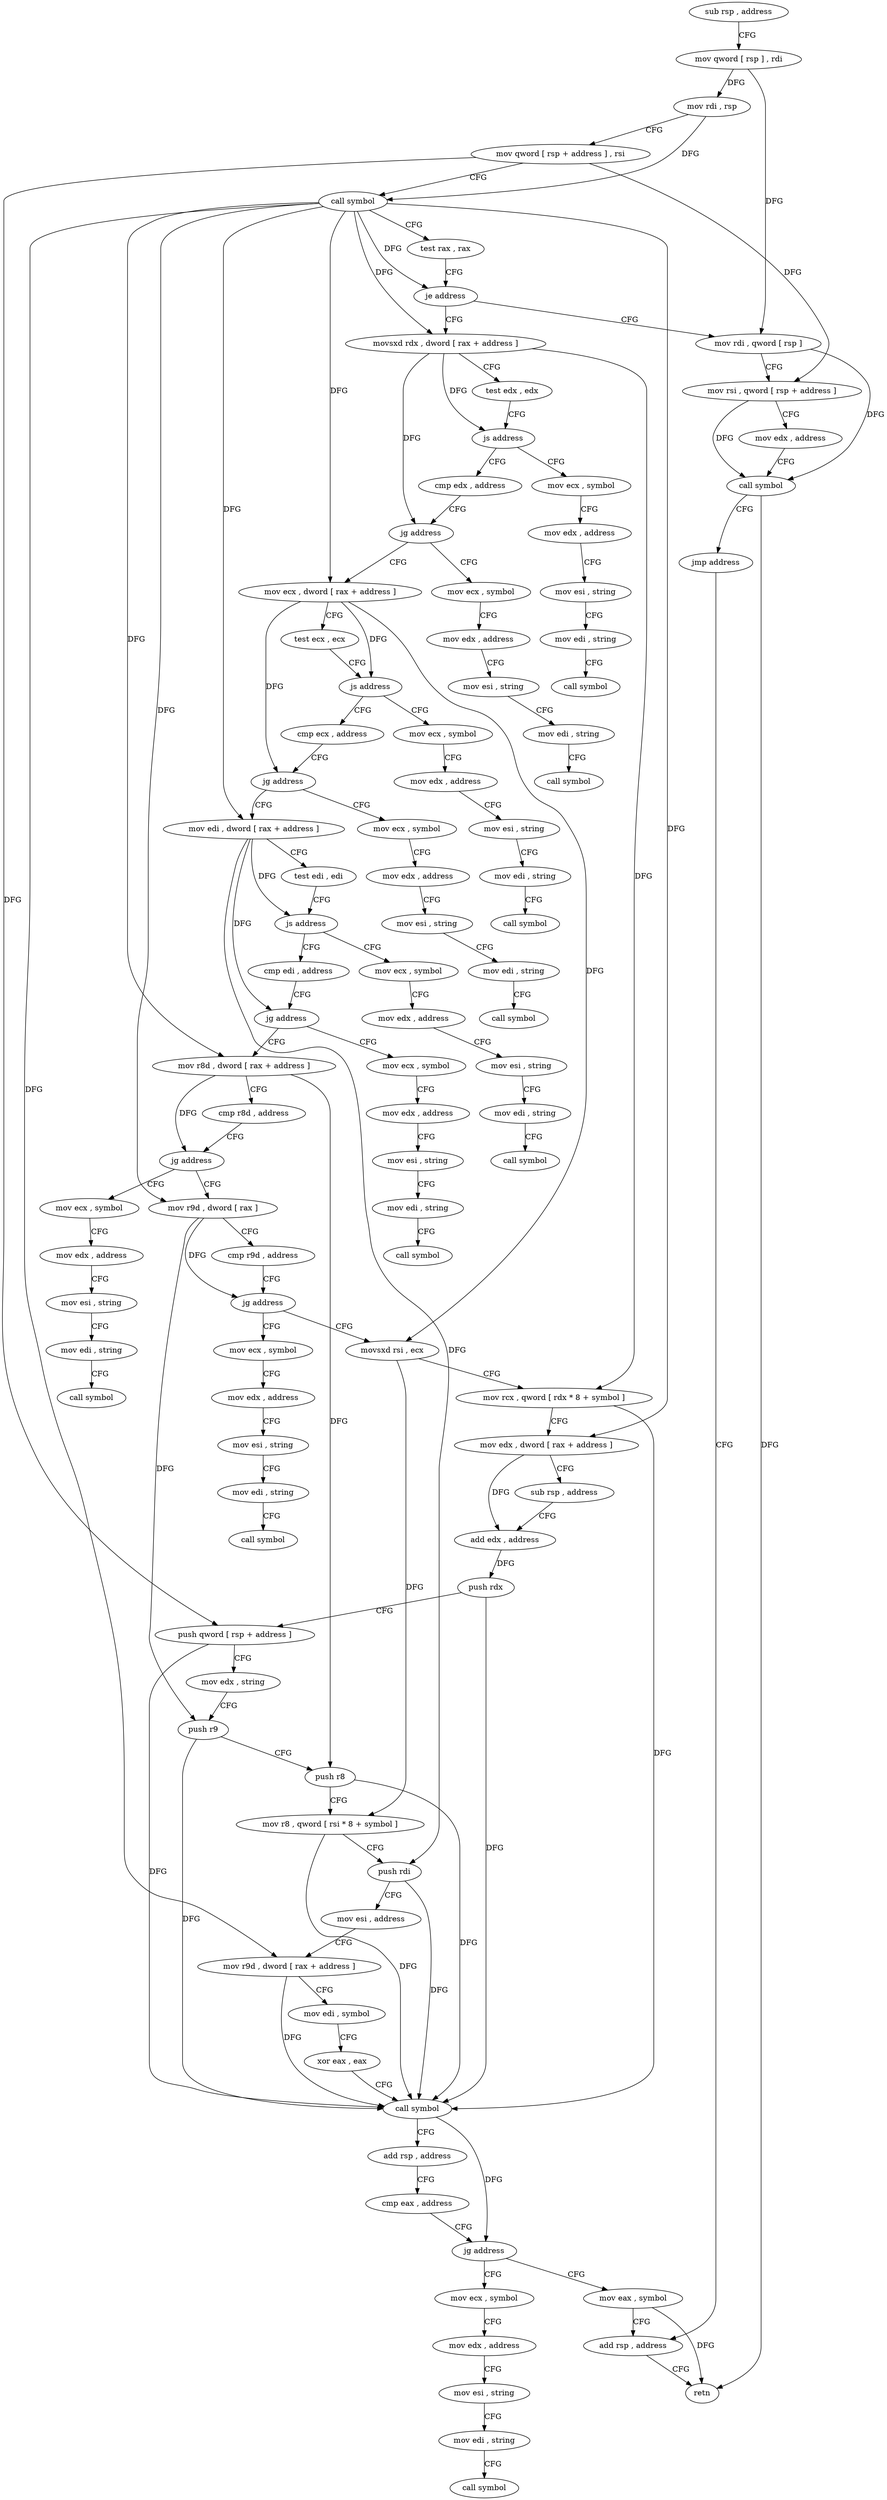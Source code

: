 digraph "func" {
"4237280" [label = "sub rsp , address" ]
"4237284" [label = "mov qword [ rsp ] , rdi" ]
"4237288" [label = "mov rdi , rsp" ]
"4237291" [label = "mov qword [ rsp + address ] , rsi" ]
"4237296" [label = "call symbol" ]
"4237301" [label = "test rax , rax" ]
"4237304" [label = "je address" ]
"4237488" [label = "mov rdi , qword [ rsp ]" ]
"4237310" [label = "movsxd rdx , dword [ rax + address ]" ]
"4237492" [label = "mov rsi , qword [ rsp + address ]" ]
"4237497" [label = "mov edx , address" ]
"4237502" [label = "call symbol" ]
"4237507" [label = "jmp address" ]
"4237482" [label = "add rsp , address" ]
"4237314" [label = "test edx , edx" ]
"4237316" [label = "js address" ]
"4237509" [label = "mov ecx , symbol" ]
"4237322" [label = "cmp edx , address" ]
"4237486" [label = "retn" ]
"4237514" [label = "mov edx , address" ]
"4237519" [label = "mov esi , string" ]
"4237524" [label = "mov edi , string" ]
"4237529" [label = "call symbol" ]
"4237325" [label = "jg address" ]
"4237709" [label = "mov ecx , symbol" ]
"4237331" [label = "mov ecx , dword [ rax + address ]" ]
"4237714" [label = "mov edx , address" ]
"4237719" [label = "mov esi , string" ]
"4237724" [label = "mov edi , string" ]
"4237729" [label = "call symbol" ]
"4237334" [label = "test ecx , ecx" ]
"4237336" [label = "js address" ]
"4237684" [label = "mov ecx , symbol" ]
"4237342" [label = "cmp ecx , address" ]
"4237689" [label = "mov edx , address" ]
"4237694" [label = "mov esi , string" ]
"4237699" [label = "mov edi , string" ]
"4237704" [label = "call symbol" ]
"4237345" [label = "jg address" ]
"4237659" [label = "mov ecx , symbol" ]
"4237351" [label = "mov edi , dword [ rax + address ]" ]
"4237664" [label = "mov edx , address" ]
"4237669" [label = "mov esi , string" ]
"4237674" [label = "mov edi , string" ]
"4237679" [label = "call symbol" ]
"4237354" [label = "test edi , edi" ]
"4237356" [label = "js address" ]
"4237634" [label = "mov ecx , symbol" ]
"4237362" [label = "cmp edi , address" ]
"4237639" [label = "mov edx , address" ]
"4237644" [label = "mov esi , string" ]
"4237649" [label = "mov edi , string" ]
"4237654" [label = "call symbol" ]
"4237365" [label = "jg address" ]
"4237609" [label = "mov ecx , symbol" ]
"4237371" [label = "mov r8d , dword [ rax + address ]" ]
"4237614" [label = "mov edx , address" ]
"4237619" [label = "mov esi , string" ]
"4237624" [label = "mov edi , string" ]
"4237629" [label = "call symbol" ]
"4237375" [label = "cmp r8d , address" ]
"4237379" [label = "jg address" ]
"4237584" [label = "mov ecx , symbol" ]
"4237385" [label = "mov r9d , dword [ rax ]" ]
"4237589" [label = "mov edx , address" ]
"4237594" [label = "mov esi , string" ]
"4237599" [label = "mov edi , string" ]
"4237604" [label = "call symbol" ]
"4237388" [label = "cmp r9d , address" ]
"4237392" [label = "jg address" ]
"4237559" [label = "mov ecx , symbol" ]
"4237398" [label = "movsxd rsi , ecx" ]
"4237564" [label = "mov edx , address" ]
"4237569" [label = "mov esi , string" ]
"4237574" [label = "mov edi , string" ]
"4237579" [label = "call symbol" ]
"4237401" [label = "mov rcx , qword [ rdx * 8 + symbol ]" ]
"4237409" [label = "mov edx , dword [ rax + address ]" ]
"4237412" [label = "sub rsp , address" ]
"4237416" [label = "add edx , address" ]
"4237422" [label = "push rdx" ]
"4237423" [label = "push qword [ rsp + address ]" ]
"4237427" [label = "mov edx , string" ]
"4237432" [label = "push r9" ]
"4237434" [label = "push r8" ]
"4237436" [label = "mov r8 , qword [ rsi * 8 + symbol ]" ]
"4237444" [label = "push rdi" ]
"4237445" [label = "mov esi , address" ]
"4237450" [label = "mov r9d , dword [ rax + address ]" ]
"4237454" [label = "mov edi , symbol" ]
"4237459" [label = "xor eax , eax" ]
"4237461" [label = "call symbol" ]
"4237466" [label = "add rsp , address" ]
"4237470" [label = "cmp eax , address" ]
"4237475" [label = "jg address" ]
"4237534" [label = "mov ecx , symbol" ]
"4237477" [label = "mov eax , symbol" ]
"4237539" [label = "mov edx , address" ]
"4237544" [label = "mov esi , string" ]
"4237549" [label = "mov edi , string" ]
"4237554" [label = "call symbol" ]
"4237280" -> "4237284" [ label = "CFG" ]
"4237284" -> "4237288" [ label = "DFG" ]
"4237284" -> "4237488" [ label = "DFG" ]
"4237288" -> "4237291" [ label = "CFG" ]
"4237288" -> "4237296" [ label = "DFG" ]
"4237291" -> "4237296" [ label = "CFG" ]
"4237291" -> "4237492" [ label = "DFG" ]
"4237291" -> "4237423" [ label = "DFG" ]
"4237296" -> "4237301" [ label = "CFG" ]
"4237296" -> "4237304" [ label = "DFG" ]
"4237296" -> "4237310" [ label = "DFG" ]
"4237296" -> "4237331" [ label = "DFG" ]
"4237296" -> "4237351" [ label = "DFG" ]
"4237296" -> "4237371" [ label = "DFG" ]
"4237296" -> "4237385" [ label = "DFG" ]
"4237296" -> "4237409" [ label = "DFG" ]
"4237296" -> "4237450" [ label = "DFG" ]
"4237301" -> "4237304" [ label = "CFG" ]
"4237304" -> "4237488" [ label = "CFG" ]
"4237304" -> "4237310" [ label = "CFG" ]
"4237488" -> "4237492" [ label = "CFG" ]
"4237488" -> "4237502" [ label = "DFG" ]
"4237310" -> "4237314" [ label = "CFG" ]
"4237310" -> "4237316" [ label = "DFG" ]
"4237310" -> "4237325" [ label = "DFG" ]
"4237310" -> "4237401" [ label = "DFG" ]
"4237492" -> "4237497" [ label = "CFG" ]
"4237492" -> "4237502" [ label = "DFG" ]
"4237497" -> "4237502" [ label = "CFG" ]
"4237502" -> "4237507" [ label = "CFG" ]
"4237502" -> "4237486" [ label = "DFG" ]
"4237507" -> "4237482" [ label = "CFG" ]
"4237482" -> "4237486" [ label = "CFG" ]
"4237314" -> "4237316" [ label = "CFG" ]
"4237316" -> "4237509" [ label = "CFG" ]
"4237316" -> "4237322" [ label = "CFG" ]
"4237509" -> "4237514" [ label = "CFG" ]
"4237322" -> "4237325" [ label = "CFG" ]
"4237514" -> "4237519" [ label = "CFG" ]
"4237519" -> "4237524" [ label = "CFG" ]
"4237524" -> "4237529" [ label = "CFG" ]
"4237325" -> "4237709" [ label = "CFG" ]
"4237325" -> "4237331" [ label = "CFG" ]
"4237709" -> "4237714" [ label = "CFG" ]
"4237331" -> "4237334" [ label = "CFG" ]
"4237331" -> "4237336" [ label = "DFG" ]
"4237331" -> "4237345" [ label = "DFG" ]
"4237331" -> "4237398" [ label = "DFG" ]
"4237714" -> "4237719" [ label = "CFG" ]
"4237719" -> "4237724" [ label = "CFG" ]
"4237724" -> "4237729" [ label = "CFG" ]
"4237334" -> "4237336" [ label = "CFG" ]
"4237336" -> "4237684" [ label = "CFG" ]
"4237336" -> "4237342" [ label = "CFG" ]
"4237684" -> "4237689" [ label = "CFG" ]
"4237342" -> "4237345" [ label = "CFG" ]
"4237689" -> "4237694" [ label = "CFG" ]
"4237694" -> "4237699" [ label = "CFG" ]
"4237699" -> "4237704" [ label = "CFG" ]
"4237345" -> "4237659" [ label = "CFG" ]
"4237345" -> "4237351" [ label = "CFG" ]
"4237659" -> "4237664" [ label = "CFG" ]
"4237351" -> "4237354" [ label = "CFG" ]
"4237351" -> "4237356" [ label = "DFG" ]
"4237351" -> "4237365" [ label = "DFG" ]
"4237351" -> "4237444" [ label = "DFG" ]
"4237664" -> "4237669" [ label = "CFG" ]
"4237669" -> "4237674" [ label = "CFG" ]
"4237674" -> "4237679" [ label = "CFG" ]
"4237354" -> "4237356" [ label = "CFG" ]
"4237356" -> "4237634" [ label = "CFG" ]
"4237356" -> "4237362" [ label = "CFG" ]
"4237634" -> "4237639" [ label = "CFG" ]
"4237362" -> "4237365" [ label = "CFG" ]
"4237639" -> "4237644" [ label = "CFG" ]
"4237644" -> "4237649" [ label = "CFG" ]
"4237649" -> "4237654" [ label = "CFG" ]
"4237365" -> "4237609" [ label = "CFG" ]
"4237365" -> "4237371" [ label = "CFG" ]
"4237609" -> "4237614" [ label = "CFG" ]
"4237371" -> "4237375" [ label = "CFG" ]
"4237371" -> "4237379" [ label = "DFG" ]
"4237371" -> "4237434" [ label = "DFG" ]
"4237614" -> "4237619" [ label = "CFG" ]
"4237619" -> "4237624" [ label = "CFG" ]
"4237624" -> "4237629" [ label = "CFG" ]
"4237375" -> "4237379" [ label = "CFG" ]
"4237379" -> "4237584" [ label = "CFG" ]
"4237379" -> "4237385" [ label = "CFG" ]
"4237584" -> "4237589" [ label = "CFG" ]
"4237385" -> "4237388" [ label = "CFG" ]
"4237385" -> "4237392" [ label = "DFG" ]
"4237385" -> "4237432" [ label = "DFG" ]
"4237589" -> "4237594" [ label = "CFG" ]
"4237594" -> "4237599" [ label = "CFG" ]
"4237599" -> "4237604" [ label = "CFG" ]
"4237388" -> "4237392" [ label = "CFG" ]
"4237392" -> "4237559" [ label = "CFG" ]
"4237392" -> "4237398" [ label = "CFG" ]
"4237559" -> "4237564" [ label = "CFG" ]
"4237398" -> "4237401" [ label = "CFG" ]
"4237398" -> "4237436" [ label = "DFG" ]
"4237564" -> "4237569" [ label = "CFG" ]
"4237569" -> "4237574" [ label = "CFG" ]
"4237574" -> "4237579" [ label = "CFG" ]
"4237401" -> "4237409" [ label = "CFG" ]
"4237401" -> "4237461" [ label = "DFG" ]
"4237409" -> "4237412" [ label = "CFG" ]
"4237409" -> "4237416" [ label = "DFG" ]
"4237412" -> "4237416" [ label = "CFG" ]
"4237416" -> "4237422" [ label = "DFG" ]
"4237422" -> "4237423" [ label = "CFG" ]
"4237422" -> "4237461" [ label = "DFG" ]
"4237423" -> "4237427" [ label = "CFG" ]
"4237423" -> "4237461" [ label = "DFG" ]
"4237427" -> "4237432" [ label = "CFG" ]
"4237432" -> "4237434" [ label = "CFG" ]
"4237432" -> "4237461" [ label = "DFG" ]
"4237434" -> "4237436" [ label = "CFG" ]
"4237434" -> "4237461" [ label = "DFG" ]
"4237436" -> "4237444" [ label = "CFG" ]
"4237436" -> "4237461" [ label = "DFG" ]
"4237444" -> "4237445" [ label = "CFG" ]
"4237444" -> "4237461" [ label = "DFG" ]
"4237445" -> "4237450" [ label = "CFG" ]
"4237450" -> "4237454" [ label = "CFG" ]
"4237450" -> "4237461" [ label = "DFG" ]
"4237454" -> "4237459" [ label = "CFG" ]
"4237459" -> "4237461" [ label = "CFG" ]
"4237461" -> "4237466" [ label = "CFG" ]
"4237461" -> "4237475" [ label = "DFG" ]
"4237466" -> "4237470" [ label = "CFG" ]
"4237470" -> "4237475" [ label = "CFG" ]
"4237475" -> "4237534" [ label = "CFG" ]
"4237475" -> "4237477" [ label = "CFG" ]
"4237534" -> "4237539" [ label = "CFG" ]
"4237477" -> "4237482" [ label = "CFG" ]
"4237477" -> "4237486" [ label = "DFG" ]
"4237539" -> "4237544" [ label = "CFG" ]
"4237544" -> "4237549" [ label = "CFG" ]
"4237549" -> "4237554" [ label = "CFG" ]
}
